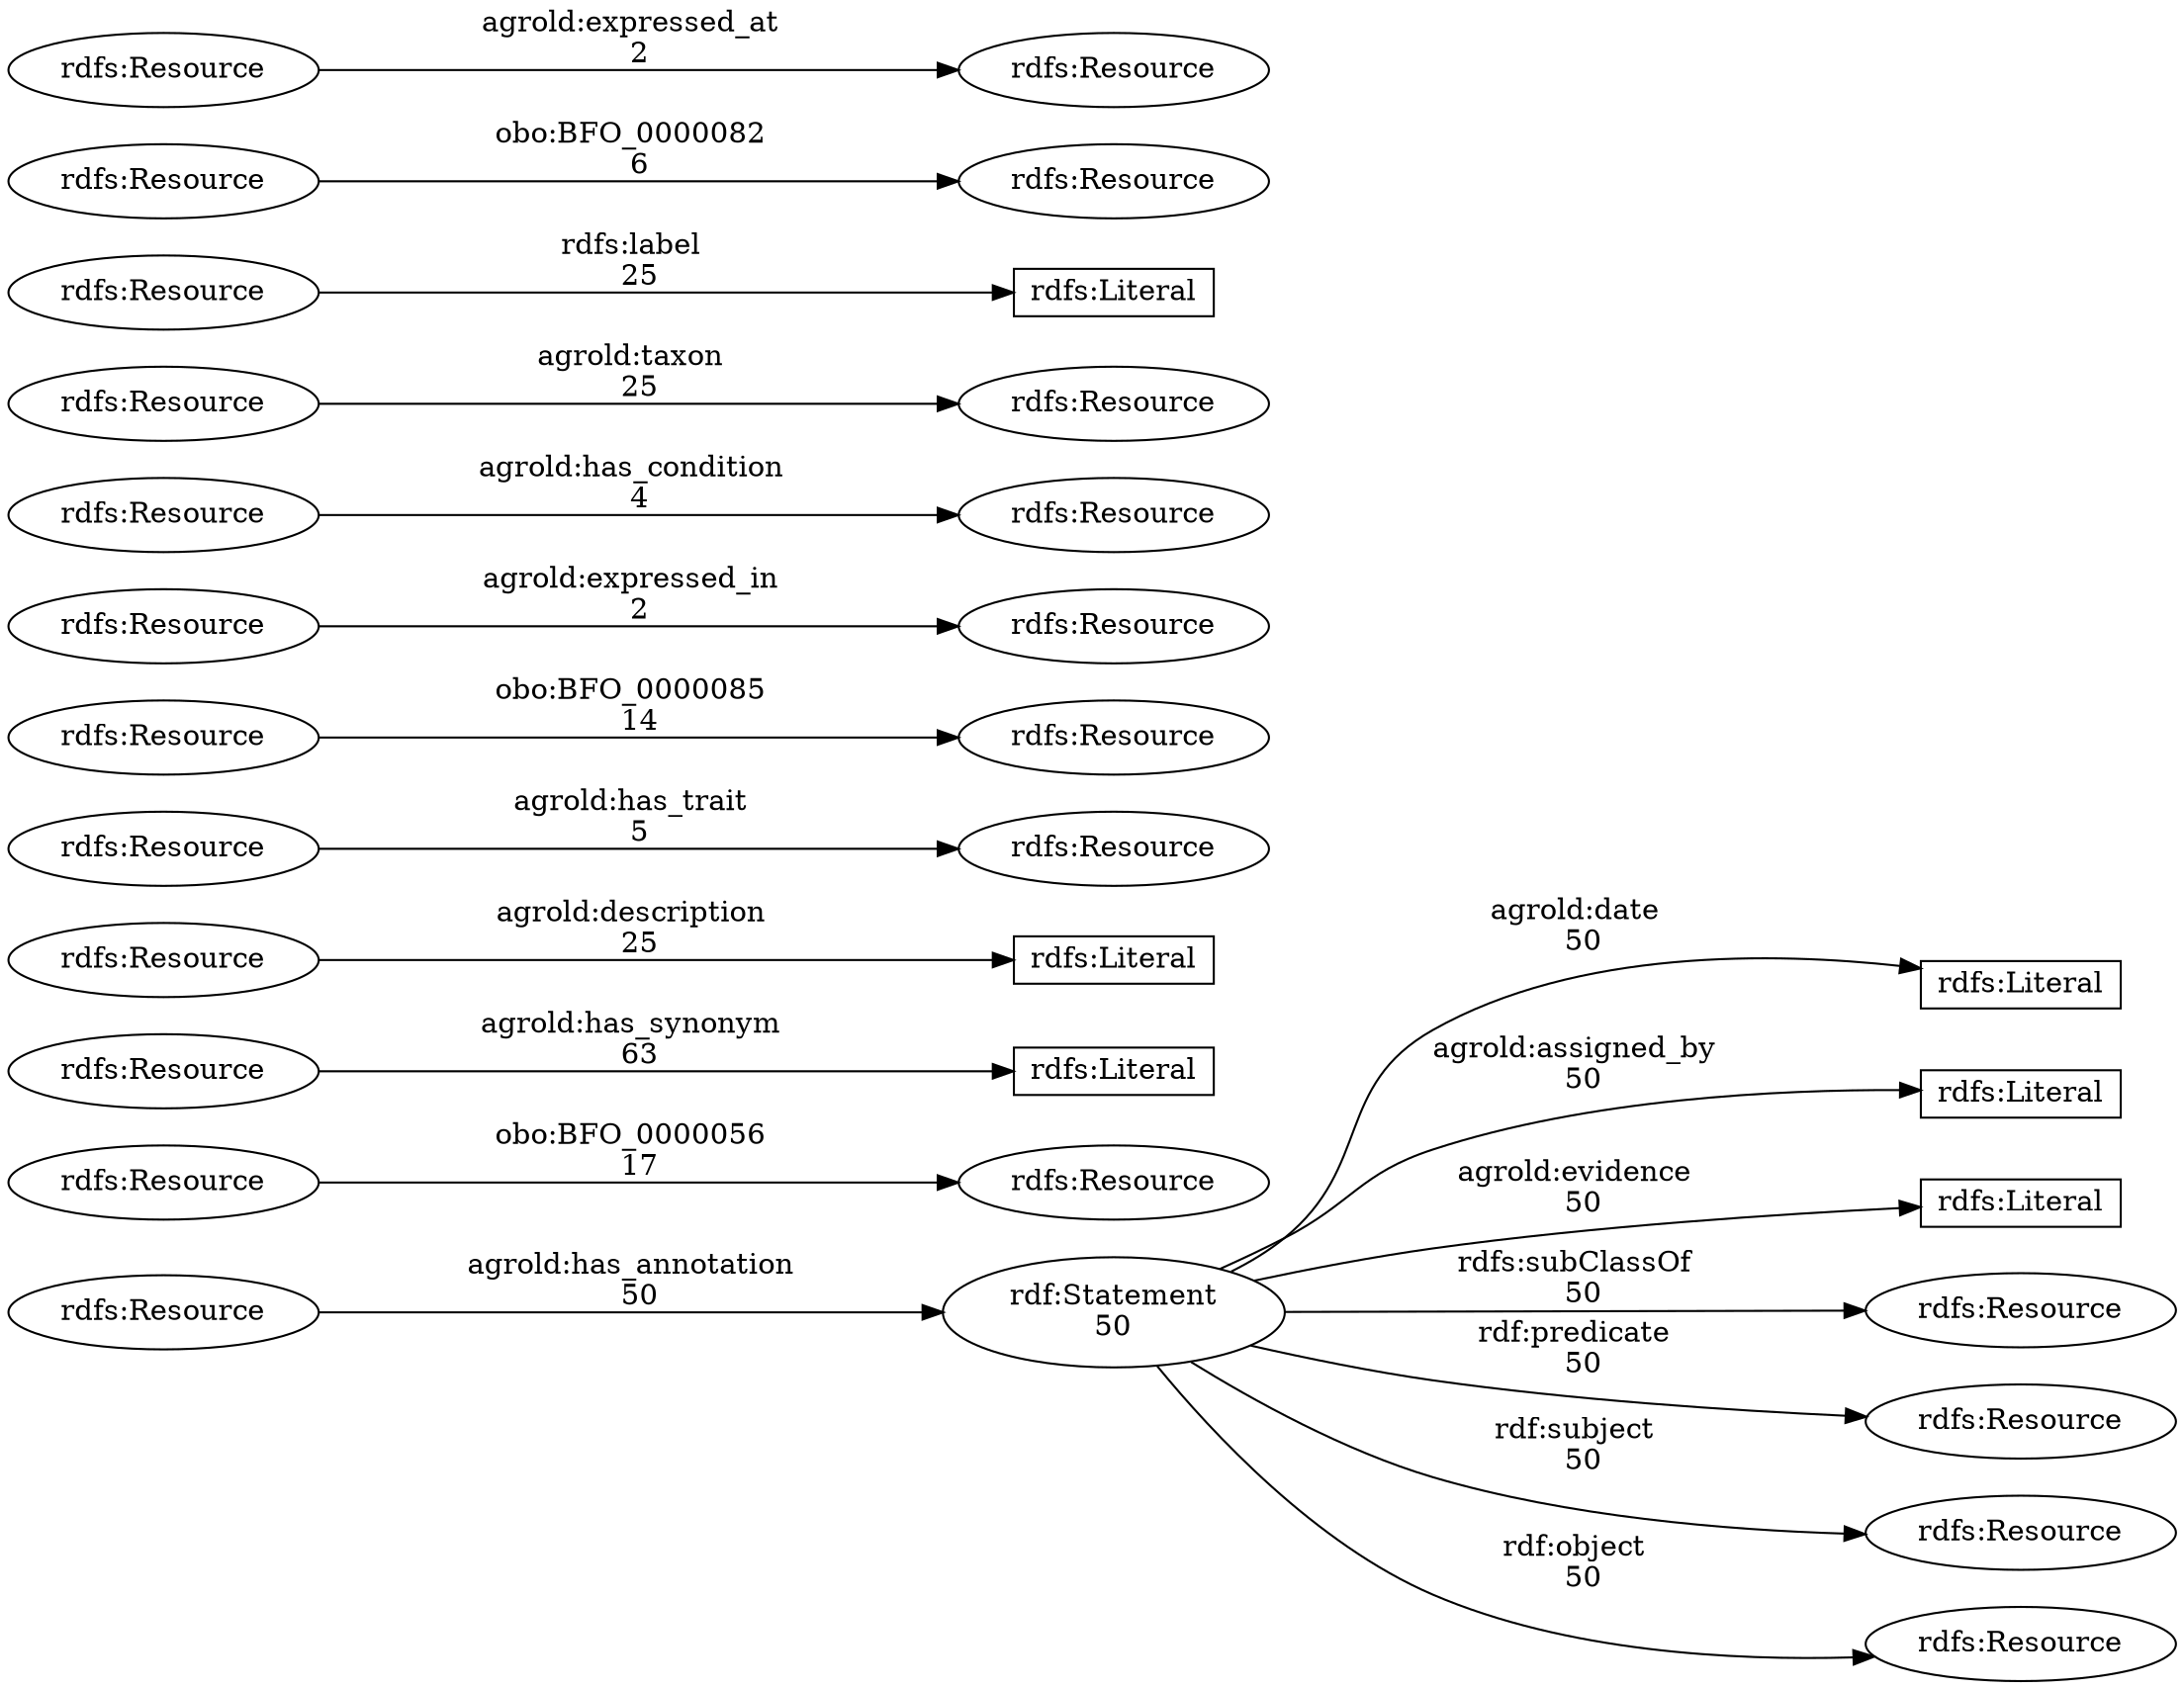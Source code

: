 digraph {
    ranksep=2;
    rankdir="LR";
    charset="utf-8";

    // Class relations with the numbers of edges
    "rdf:Statement" -> "rdfs:Literal1" [ label="agrold:date\n  50"];
    "rdf:Statement" -> "rdfs:Literal2" [ label="agrold:assigned_by\n  50"];
    "rdf:Statement" -> "rdfs:Literal24" [ label="agrold:evidence\n  50"];
    "rdf:Statement" -> "rdfs:Resource17" [ label="rdfs:subClassOf\n  50"];
    "rdf:Statement" -> "rdfs:Resource21" [ label="rdf:predicate\n  50"];
    "rdf:Statement" -> "rdfs:Resource25" [ label="rdf:subject\n  50"];
    "rdf:Statement" -> "rdfs:Resource26" [ label="rdf:object\n  50"];
    "rdfs:Resource11" -> "rdfs:Resource12" [ label="obo:BFO_0000056\n  17"];
    "rdfs:Resource13" -> "rdfs:Literal14" [ label="agrold:has_synonym\n  63"];
    "rdfs:Resource15" -> "rdfs:Literal16" [ label="agrold:description\n  25"];
    "rdfs:Resource18" -> "rdfs:Resource19" [ label="agrold:has_trait\n  5"];
    "rdfs:Resource20" -> "rdf:Statement" [ label="agrold:has_annotation\n  50"];
    "rdfs:Resource22" -> "rdfs:Resource23" [ label="obo:BFO_0000085\n  14"];
    "rdfs:Resource27" -> "rdfs:Resource28" [ label="agrold:expressed_in\n  2"];
    "rdfs:Resource29" -> "rdfs:Resource30" [ label="agrold:has_condition\n  4"];
    "rdfs:Resource3" -> "rdfs:Resource4" [ label="agrold:taxon\n  25"];
    "rdfs:Resource5" -> "rdfs:Literal6" [ label="rdfs:label\n  25"];
    "rdfs:Resource7" -> "rdfs:Resource8" [ label="obo:BFO_0000082\n  6"];
    "rdfs:Resource9" -> "rdfs:Resource10" [ label="agrold:expressed_at\n  2"];

    // The number of entities
    "rdf:Statement" [ label="rdf:Statement\n50" ] ;
    "rdfs:Literal1" [ label="rdfs:Literal", shape=box, height=0.3 ] ;
    "rdfs:Literal14" [ label="rdfs:Literal", shape=box, height=0.3 ] ;
    "rdfs:Literal16" [ label="rdfs:Literal", shape=box, height=0.3 ] ;
    "rdfs:Literal2" [ label="rdfs:Literal", shape=box, height=0.3 ] ;
    "rdfs:Literal24" [ label="rdfs:Literal", shape=box, height=0.3 ] ;
    "rdfs:Literal6" [ label="rdfs:Literal", shape=box, height=0.3 ] ;
    "rdfs:Resource10" [ label="rdfs:Resource" ] ;
    "rdfs:Resource11" [ label="rdfs:Resource" ] ;
    "rdfs:Resource12" [ label="rdfs:Resource" ] ;
    "rdfs:Resource13" [ label="rdfs:Resource" ] ;
    "rdfs:Resource15" [ label="rdfs:Resource" ] ;
    "rdfs:Resource17" [ label="rdfs:Resource" ] ;
    "rdfs:Resource18" [ label="rdfs:Resource" ] ;
    "rdfs:Resource19" [ label="rdfs:Resource" ] ;
    "rdfs:Resource20" [ label="rdfs:Resource" ] ;
    "rdfs:Resource21" [ label="rdfs:Resource" ] ;
    "rdfs:Resource22" [ label="rdfs:Resource" ] ;
    "rdfs:Resource23" [ label="rdfs:Resource" ] ;
    "rdfs:Resource25" [ label="rdfs:Resource" ] ;
    "rdfs:Resource26" [ label="rdfs:Resource" ] ;
    "rdfs:Resource27" [ label="rdfs:Resource" ] ;
    "rdfs:Resource28" [ label="rdfs:Resource" ] ;
    "rdfs:Resource29" [ label="rdfs:Resource" ] ;
    "rdfs:Resource3" [ label="rdfs:Resource" ] ;
    "rdfs:Resource30" [ label="rdfs:Resource" ] ;
    "rdfs:Resource4" [ label="rdfs:Resource" ] ;
    "rdfs:Resource5" [ label="rdfs:Resource" ] ;
    "rdfs:Resource7" [ label="rdfs:Resource" ] ;
    "rdfs:Resource8" [ label="rdfs:Resource" ] ;
    "rdfs:Resource9" [ label="rdfs:Resource" ] ;

}

